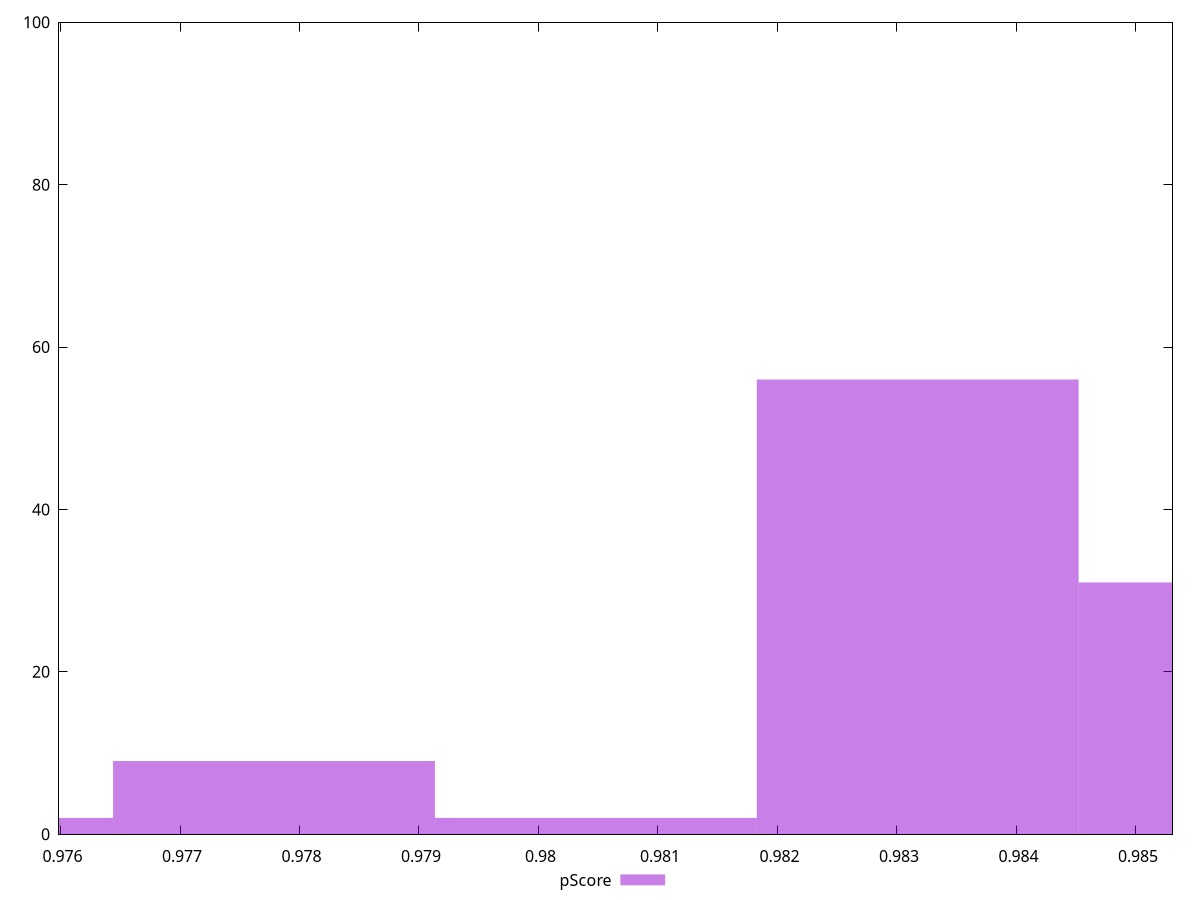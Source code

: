 reset

$pScore <<EOF
0.9777865065123134 9
0.9831737599917201 56
0.9858673867314234 31
0.9804801332520167 2
0.97509287977261 2
EOF

set key outside below
set boxwidth 0.0026936267397033426
set xrange [0.9759871545324919:0.9853061344335794]
set yrange [0:100]
set trange [0:100]
set style fill transparent solid 0.5 noborder
set terminal svg size 640, 490 enhanced background rgb 'white'
set output "report_00009_2021-02-08T22-37-41.559Z/first-contentful-paint/samples/pages+cached+noadtech+nomedia+nocss/pScore/histogram.svg"

plot $pScore title "pScore" with boxes

reset
